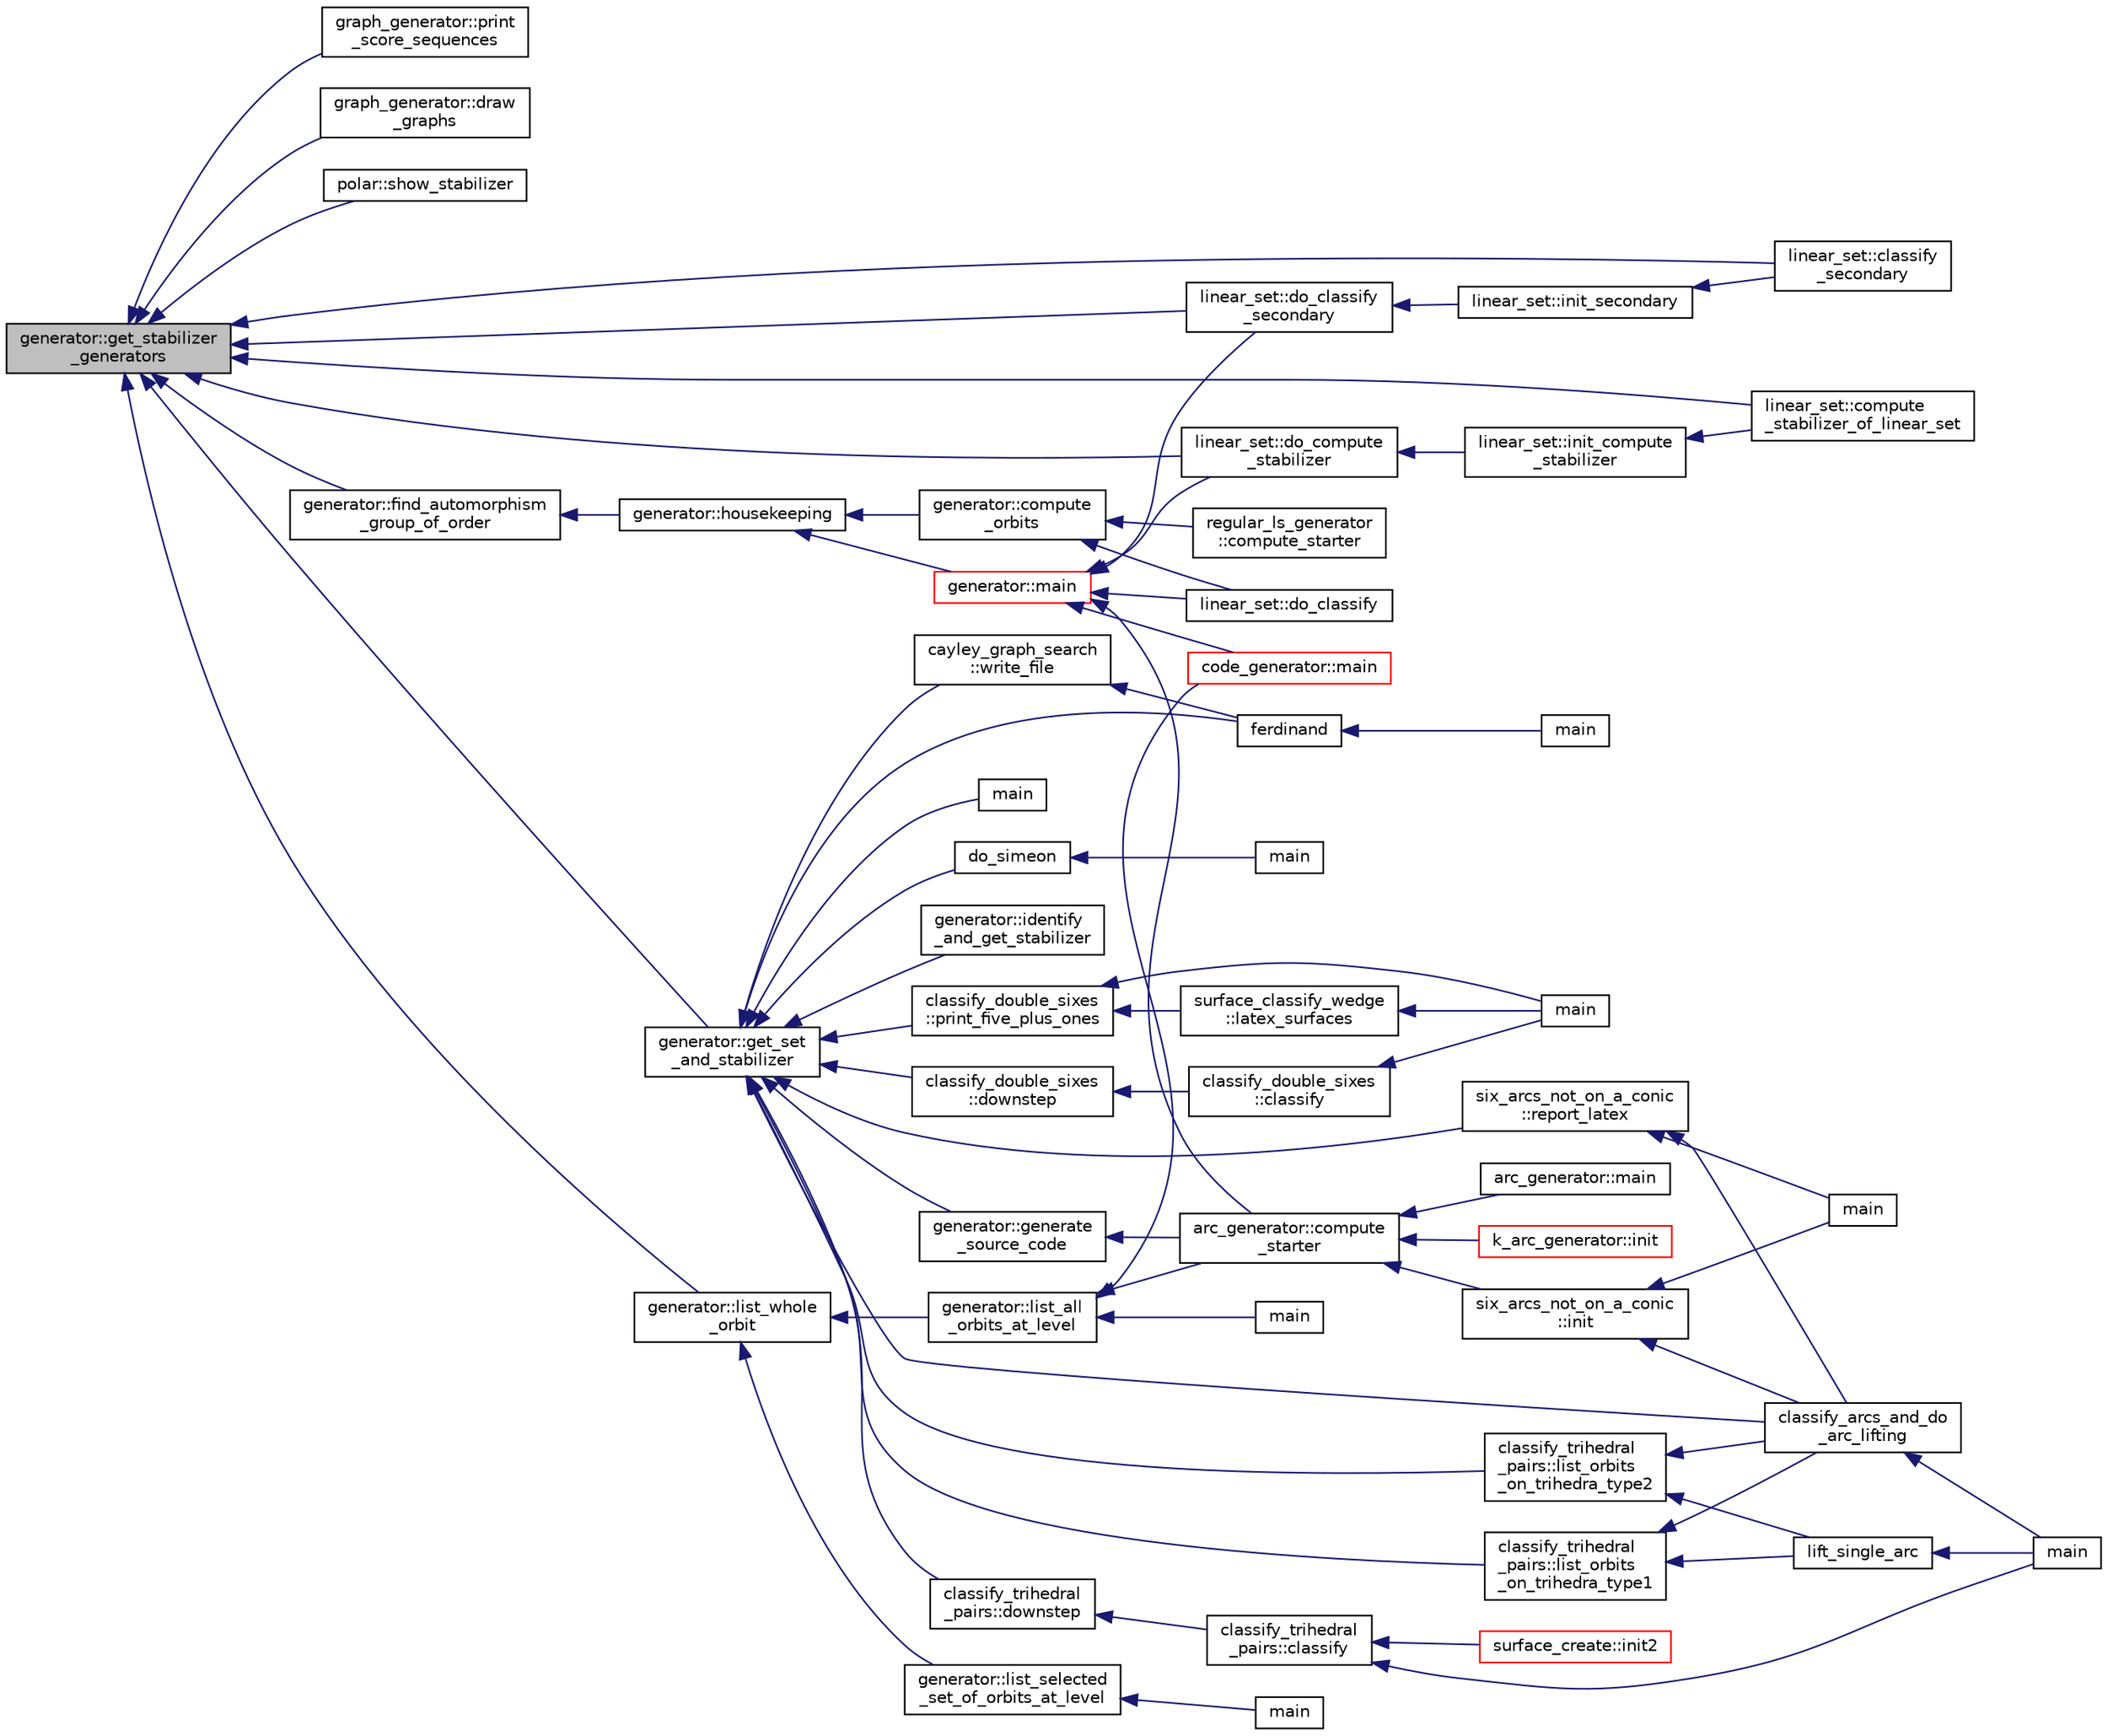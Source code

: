digraph "generator::get_stabilizer_generators"
{
  edge [fontname="Helvetica",fontsize="10",labelfontname="Helvetica",labelfontsize="10"];
  node [fontname="Helvetica",fontsize="10",shape=record];
  rankdir="LR";
  Node9073 [label="generator::get_stabilizer\l_generators",height=0.2,width=0.4,color="black", fillcolor="grey75", style="filled", fontcolor="black"];
  Node9073 -> Node9074 [dir="back",color="midnightblue",fontsize="10",style="solid",fontname="Helvetica"];
  Node9074 [label="graph_generator::print\l_score_sequences",height=0.2,width=0.4,color="black", fillcolor="white", style="filled",URL="$d9/d91/classgraph__generator.html#a3df96d225c443e2ec66f38c039400203"];
  Node9073 -> Node9075 [dir="back",color="midnightblue",fontsize="10",style="solid",fontname="Helvetica"];
  Node9075 [label="graph_generator::draw\l_graphs",height=0.2,width=0.4,color="black", fillcolor="white", style="filled",URL="$d9/d91/classgraph__generator.html#aa07ad014571c0dbd09b93ccb99eb648e"];
  Node9073 -> Node9076 [dir="back",color="midnightblue",fontsize="10",style="solid",fontname="Helvetica"];
  Node9076 [label="polar::show_stabilizer",height=0.2,width=0.4,color="black", fillcolor="white", style="filled",URL="$da/d1c/classpolar.html#a24c5eb95c94171766c5fdc098db90581"];
  Node9073 -> Node9077 [dir="back",color="midnightblue",fontsize="10",style="solid",fontname="Helvetica"];
  Node9077 [label="linear_set::classify\l_secondary",height=0.2,width=0.4,color="black", fillcolor="white", style="filled",URL="$dd/d86/classlinear__set.html#a5d7659de855e20e2fa8e41e7aedcb1fc"];
  Node9073 -> Node9078 [dir="back",color="midnightblue",fontsize="10",style="solid",fontname="Helvetica"];
  Node9078 [label="linear_set::do_classify\l_secondary",height=0.2,width=0.4,color="black", fillcolor="white", style="filled",URL="$dd/d86/classlinear__set.html#a47eb7f9995f3343abd3bdfbf9a9a9162"];
  Node9078 -> Node9079 [dir="back",color="midnightblue",fontsize="10",style="solid",fontname="Helvetica"];
  Node9079 [label="linear_set::init_secondary",height=0.2,width=0.4,color="black", fillcolor="white", style="filled",URL="$dd/d86/classlinear__set.html#a7bf8cd7805559b5762921687a7c1ed97"];
  Node9079 -> Node9077 [dir="back",color="midnightblue",fontsize="10",style="solid",fontname="Helvetica"];
  Node9073 -> Node9080 [dir="back",color="midnightblue",fontsize="10",style="solid",fontname="Helvetica"];
  Node9080 [label="linear_set::compute\l_stabilizer_of_linear_set",height=0.2,width=0.4,color="black", fillcolor="white", style="filled",URL="$dd/d86/classlinear__set.html#a098a133edfbaae0fd347a69c50bdbee2"];
  Node9073 -> Node9081 [dir="back",color="midnightblue",fontsize="10",style="solid",fontname="Helvetica"];
  Node9081 [label="linear_set::do_compute\l_stabilizer",height=0.2,width=0.4,color="black", fillcolor="white", style="filled",URL="$dd/d86/classlinear__set.html#ae8f58ded28fb5370f4459cca42b7463b"];
  Node9081 -> Node9082 [dir="back",color="midnightblue",fontsize="10",style="solid",fontname="Helvetica"];
  Node9082 [label="linear_set::init_compute\l_stabilizer",height=0.2,width=0.4,color="black", fillcolor="white", style="filled",URL="$dd/d86/classlinear__set.html#a0cc3eaec1896fdc977b62e94623b055b"];
  Node9082 -> Node9080 [dir="back",color="midnightblue",fontsize="10",style="solid",fontname="Helvetica"];
  Node9073 -> Node9083 [dir="back",color="midnightblue",fontsize="10",style="solid",fontname="Helvetica"];
  Node9083 [label="generator::get_set\l_and_stabilizer",height=0.2,width=0.4,color="black", fillcolor="white", style="filled",URL="$d7/d73/classgenerator.html#a23116270f27facfd48e4190a84e0ef20"];
  Node9083 -> Node9084 [dir="back",color="midnightblue",fontsize="10",style="solid",fontname="Helvetica"];
  Node9084 [label="ferdinand",height=0.2,width=0.4,color="black", fillcolor="white", style="filled",URL="$da/df3/ferdinand_8_c.html#a322b57727d23cf5a0932f11c30ea18d9"];
  Node9084 -> Node9085 [dir="back",color="midnightblue",fontsize="10",style="solid",fontname="Helvetica"];
  Node9085 [label="main",height=0.2,width=0.4,color="black", fillcolor="white", style="filled",URL="$da/df3/ferdinand_8_c.html#a3c04138a5bfe5d72780bb7e82a18e627"];
  Node9083 -> Node9086 [dir="back",color="midnightblue",fontsize="10",style="solid",fontname="Helvetica"];
  Node9086 [label="cayley_graph_search\l::write_file",height=0.2,width=0.4,color="black", fillcolor="white", style="filled",URL="$de/dae/classcayley__graph__search.html#a428879782c317f9a4f9524ea5d16072b"];
  Node9086 -> Node9084 [dir="back",color="midnightblue",fontsize="10",style="solid",fontname="Helvetica"];
  Node9083 -> Node9087 [dir="back",color="midnightblue",fontsize="10",style="solid",fontname="Helvetica"];
  Node9087 [label="main",height=0.2,width=0.4,color="black", fillcolor="white", style="filled",URL="$d9/d5f/example__fano__plane_8_c.html#ae66f6b31b5ad750f1fe042a706a4e3d4"];
  Node9083 -> Node9088 [dir="back",color="midnightblue",fontsize="10",style="solid",fontname="Helvetica"];
  Node9088 [label="do_simeon",height=0.2,width=0.4,color="black", fillcolor="white", style="filled",URL="$d5/d13/simeon_8_c.html#a36cf3f9cb484fa44da7a7dfcbe9385d0"];
  Node9088 -> Node9089 [dir="back",color="midnightblue",fontsize="10",style="solid",fontname="Helvetica"];
  Node9089 [label="main",height=0.2,width=0.4,color="black", fillcolor="white", style="filled",URL="$d5/d13/simeon_8_c.html#ae66f6b31b5ad750f1fe042a706a4e3d4"];
  Node9083 -> Node9090 [dir="back",color="midnightblue",fontsize="10",style="solid",fontname="Helvetica"];
  Node9090 [label="classify_arcs_and_do\l_arc_lifting",height=0.2,width=0.4,color="black", fillcolor="white", style="filled",URL="$d6/dc3/arc__lifting__main_8_c.html#afdd7be16f16b8c71e9a72fe5f6a0b59c"];
  Node9090 -> Node9091 [dir="back",color="midnightblue",fontsize="10",style="solid",fontname="Helvetica"];
  Node9091 [label="main",height=0.2,width=0.4,color="black", fillcolor="white", style="filled",URL="$d6/dc3/arc__lifting__main_8_c.html#a217dbf8b442f20279ea00b898af96f52"];
  Node9083 -> Node9092 [dir="back",color="midnightblue",fontsize="10",style="solid",fontname="Helvetica"];
  Node9092 [label="generator::generate\l_source_code",height=0.2,width=0.4,color="black", fillcolor="white", style="filled",URL="$d7/d73/classgenerator.html#a927aa5ef3dbe7bfc7f3415bf005620ed"];
  Node9092 -> Node9093 [dir="back",color="midnightblue",fontsize="10",style="solid",fontname="Helvetica"];
  Node9093 [label="arc_generator::compute\l_starter",height=0.2,width=0.4,color="black", fillcolor="white", style="filled",URL="$d4/d21/classarc__generator.html#aad1dcec3a1c302e743d574bd1ac857d9"];
  Node9093 -> Node9094 [dir="back",color="midnightblue",fontsize="10",style="solid",fontname="Helvetica"];
  Node9094 [label="arc_generator::main",height=0.2,width=0.4,color="black", fillcolor="white", style="filled",URL="$d4/d21/classarc__generator.html#ad80140b51b165dad1fe6ab232be7829a"];
  Node9093 -> Node9095 [dir="back",color="midnightblue",fontsize="10",style="solid",fontname="Helvetica"];
  Node9095 [label="k_arc_generator::init",height=0.2,width=0.4,color="red", fillcolor="white", style="filled",URL="$d6/dd8/classk__arc__generator.html#a6036d9f52ede9f8ca681505626b5361d"];
  Node9093 -> Node9097 [dir="back",color="midnightblue",fontsize="10",style="solid",fontname="Helvetica"];
  Node9097 [label="six_arcs_not_on_a_conic\l::init",height=0.2,width=0.4,color="black", fillcolor="white", style="filled",URL="$d8/de6/classsix__arcs__not__on__a__conic.html#a7a4d5cf8a098488729934cfa8a70944a"];
  Node9097 -> Node9090 [dir="back",color="midnightblue",fontsize="10",style="solid",fontname="Helvetica"];
  Node9097 -> Node9098 [dir="back",color="midnightblue",fontsize="10",style="solid",fontname="Helvetica"];
  Node9098 [label="main",height=0.2,width=0.4,color="black", fillcolor="white", style="filled",URL="$d2/dfa/create__surface__main_8_c.html#a217dbf8b442f20279ea00b898af96f52"];
  Node9083 -> Node9099 [dir="back",color="midnightblue",fontsize="10",style="solid",fontname="Helvetica"];
  Node9099 [label="generator::identify\l_and_get_stabilizer",height=0.2,width=0.4,color="black", fillcolor="white", style="filled",URL="$d7/d73/classgenerator.html#a7869a4ccc807a96d18fa5d535e74cf1e"];
  Node9083 -> Node9100 [dir="back",color="midnightblue",fontsize="10",style="solid",fontname="Helvetica"];
  Node9100 [label="classify_double_sixes\l::downstep",height=0.2,width=0.4,color="black", fillcolor="white", style="filled",URL="$dd/d23/classclassify__double__sixes.html#aed4b1460612fe2fd5b4e4611e83b2806"];
  Node9100 -> Node9101 [dir="back",color="midnightblue",fontsize="10",style="solid",fontname="Helvetica"];
  Node9101 [label="classify_double_sixes\l::classify",height=0.2,width=0.4,color="black", fillcolor="white", style="filled",URL="$dd/d23/classclassify__double__sixes.html#aa22b7c156d68376a603743c8b43a58ef"];
  Node9101 -> Node9102 [dir="back",color="midnightblue",fontsize="10",style="solid",fontname="Helvetica"];
  Node9102 [label="main",height=0.2,width=0.4,color="black", fillcolor="white", style="filled",URL="$df/df8/surface__classify_8_c.html#a217dbf8b442f20279ea00b898af96f52"];
  Node9083 -> Node9103 [dir="back",color="midnightblue",fontsize="10",style="solid",fontname="Helvetica"];
  Node9103 [label="classify_double_sixes\l::print_five_plus_ones",height=0.2,width=0.4,color="black", fillcolor="white", style="filled",URL="$dd/d23/classclassify__double__sixes.html#a4211b29d5115343c52fef8a64d46a7c7"];
  Node9103 -> Node9102 [dir="back",color="midnightblue",fontsize="10",style="solid",fontname="Helvetica"];
  Node9103 -> Node9104 [dir="back",color="midnightblue",fontsize="10",style="solid",fontname="Helvetica"];
  Node9104 [label="surface_classify_wedge\l::latex_surfaces",height=0.2,width=0.4,color="black", fillcolor="white", style="filled",URL="$d7/d5c/classsurface__classify__wedge.html#a5698763ece48d6f0a605527ca62429c5"];
  Node9104 -> Node9102 [dir="back",color="midnightblue",fontsize="10",style="solid",fontname="Helvetica"];
  Node9083 -> Node9105 [dir="back",color="midnightblue",fontsize="10",style="solid",fontname="Helvetica"];
  Node9105 [label="classify_trihedral\l_pairs::list_orbits\l_on_trihedra_type1",height=0.2,width=0.4,color="black", fillcolor="white", style="filled",URL="$d1/d21/classclassify__trihedral__pairs.html#a5289f00a07639129c5264ba88508ca13"];
  Node9105 -> Node9106 [dir="back",color="midnightblue",fontsize="10",style="solid",fontname="Helvetica"];
  Node9106 [label="lift_single_arc",height=0.2,width=0.4,color="black", fillcolor="white", style="filled",URL="$d6/dc3/arc__lifting__main_8_c.html#a0bdc148f70112959722a40cf9758d54b"];
  Node9106 -> Node9091 [dir="back",color="midnightblue",fontsize="10",style="solid",fontname="Helvetica"];
  Node9105 -> Node9090 [dir="back",color="midnightblue",fontsize="10",style="solid",fontname="Helvetica"];
  Node9083 -> Node9107 [dir="back",color="midnightblue",fontsize="10",style="solid",fontname="Helvetica"];
  Node9107 [label="classify_trihedral\l_pairs::list_orbits\l_on_trihedra_type2",height=0.2,width=0.4,color="black", fillcolor="white", style="filled",URL="$d1/d21/classclassify__trihedral__pairs.html#a98826e788eb4eedfc615144211032633"];
  Node9107 -> Node9106 [dir="back",color="midnightblue",fontsize="10",style="solid",fontname="Helvetica"];
  Node9107 -> Node9090 [dir="back",color="midnightblue",fontsize="10",style="solid",fontname="Helvetica"];
  Node9083 -> Node9108 [dir="back",color="midnightblue",fontsize="10",style="solid",fontname="Helvetica"];
  Node9108 [label="classify_trihedral\l_pairs::downstep",height=0.2,width=0.4,color="black", fillcolor="white", style="filled",URL="$d1/d21/classclassify__trihedral__pairs.html#a3fe3880b4f1451c976300cba97be0bbf"];
  Node9108 -> Node9109 [dir="back",color="midnightblue",fontsize="10",style="solid",fontname="Helvetica"];
  Node9109 [label="classify_trihedral\l_pairs::classify",height=0.2,width=0.4,color="black", fillcolor="white", style="filled",URL="$d1/d21/classclassify__trihedral__pairs.html#a134e4c3042163c24bf57050f26e364e1"];
  Node9109 -> Node9091 [dir="back",color="midnightblue",fontsize="10",style="solid",fontname="Helvetica"];
  Node9109 -> Node9110 [dir="back",color="midnightblue",fontsize="10",style="solid",fontname="Helvetica"];
  Node9110 [label="surface_create::init2",height=0.2,width=0.4,color="red", fillcolor="white", style="filled",URL="$de/da4/classsurface__create.html#a0d600640f7dd62d5a6c36443effdab59"];
  Node9083 -> Node9113 [dir="back",color="midnightblue",fontsize="10",style="solid",fontname="Helvetica"];
  Node9113 [label="six_arcs_not_on_a_conic\l::report_latex",height=0.2,width=0.4,color="black", fillcolor="white", style="filled",URL="$d8/de6/classsix__arcs__not__on__a__conic.html#a7382d61449608121f5ef1d4d1c69756c"];
  Node9113 -> Node9090 [dir="back",color="midnightblue",fontsize="10",style="solid",fontname="Helvetica"];
  Node9113 -> Node9098 [dir="back",color="midnightblue",fontsize="10",style="solid",fontname="Helvetica"];
  Node9073 -> Node9114 [dir="back",color="midnightblue",fontsize="10",style="solid",fontname="Helvetica"];
  Node9114 [label="generator::find_automorphism\l_group_of_order",height=0.2,width=0.4,color="black", fillcolor="white", style="filled",URL="$d7/d73/classgenerator.html#a0e1112dc17485a838afe04b4d011a0df"];
  Node9114 -> Node9115 [dir="back",color="midnightblue",fontsize="10",style="solid",fontname="Helvetica"];
  Node9115 [label="generator::housekeeping",height=0.2,width=0.4,color="black", fillcolor="white", style="filled",URL="$d7/d73/classgenerator.html#aaf2bd92e8f74eb9fbc3244a6dde6f78c"];
  Node9115 -> Node9116 [dir="back",color="midnightblue",fontsize="10",style="solid",fontname="Helvetica"];
  Node9116 [label="generator::compute\l_orbits",height=0.2,width=0.4,color="black", fillcolor="white", style="filled",URL="$d7/d73/classgenerator.html#a23989bc20ecaaed39c4119c758367f40"];
  Node9116 -> Node9117 [dir="back",color="midnightblue",fontsize="10",style="solid",fontname="Helvetica"];
  Node9117 [label="regular_ls_generator\l::compute_starter",height=0.2,width=0.4,color="black", fillcolor="white", style="filled",URL="$d2/dd8/classregular__ls__generator.html#aa38907741058694a73194b02ceb4a53d"];
  Node9116 -> Node9118 [dir="back",color="midnightblue",fontsize="10",style="solid",fontname="Helvetica"];
  Node9118 [label="linear_set::do_classify",height=0.2,width=0.4,color="black", fillcolor="white", style="filled",URL="$dd/d86/classlinear__set.html#a3eb2dbce7fa8b71901dfc12f288ddd0c"];
  Node9115 -> Node9119 [dir="back",color="midnightblue",fontsize="10",style="solid",fontname="Helvetica"];
  Node9119 [label="generator::main",height=0.2,width=0.4,color="red", fillcolor="white", style="filled",URL="$d7/d73/classgenerator.html#a01abff8e9f231bf0d82e2e8e0061f242"];
  Node9119 -> Node9121 [dir="back",color="midnightblue",fontsize="10",style="solid",fontname="Helvetica"];
  Node9121 [label="code_generator::main",height=0.2,width=0.4,color="red", fillcolor="white", style="filled",URL="$db/d37/classcode__generator.html#ab3cf3a306e4032c2b471ac95321c599f"];
  Node9119 -> Node9118 [dir="back",color="midnightblue",fontsize="10",style="solid",fontname="Helvetica"];
  Node9119 -> Node9078 [dir="back",color="midnightblue",fontsize="10",style="solid",fontname="Helvetica"];
  Node9119 -> Node9081 [dir="back",color="midnightblue",fontsize="10",style="solid",fontname="Helvetica"];
  Node9119 -> Node9093 [dir="back",color="midnightblue",fontsize="10",style="solid",fontname="Helvetica"];
  Node9073 -> Node9154 [dir="back",color="midnightblue",fontsize="10",style="solid",fontname="Helvetica"];
  Node9154 [label="generator::list_whole\l_orbit",height=0.2,width=0.4,color="black", fillcolor="white", style="filled",URL="$d7/d73/classgenerator.html#aa102d1c1e32f0cd1dafeab1e0d1c18c1"];
  Node9154 -> Node9155 [dir="back",color="midnightblue",fontsize="10",style="solid",fontname="Helvetica"];
  Node9155 [label="generator::list_all\l_orbits_at_level",height=0.2,width=0.4,color="black", fillcolor="white", style="filled",URL="$d7/d73/classgenerator.html#a650880bf92f9f2bf124d4ead2cc01f70"];
  Node9155 -> Node9121 [dir="back",color="midnightblue",fontsize="10",style="solid",fontname="Helvetica"];
  Node9155 -> Node9156 [dir="back",color="midnightblue",fontsize="10",style="solid",fontname="Helvetica"];
  Node9156 [label="main",height=0.2,width=0.4,color="black", fillcolor="white", style="filled",URL="$de/d2d/graph_2graph_8_c.html#a217dbf8b442f20279ea00b898af96f52"];
  Node9155 -> Node9093 [dir="back",color="midnightblue",fontsize="10",style="solid",fontname="Helvetica"];
  Node9154 -> Node9157 [dir="back",color="midnightblue",fontsize="10",style="solid",fontname="Helvetica"];
  Node9157 [label="generator::list_selected\l_set_of_orbits_at_level",height=0.2,width=0.4,color="black", fillcolor="white", style="filled",URL="$d7/d73/classgenerator.html#a391f8ad3ba736baedd3dd2b7e31a0a62"];
  Node9157 -> Node9153 [dir="back",color="midnightblue",fontsize="10",style="solid",fontname="Helvetica"];
  Node9153 [label="main",height=0.2,width=0.4,color="black", fillcolor="white", style="filled",URL="$da/dd5/subspace__orbits__main_8_c.html#a217dbf8b442f20279ea00b898af96f52"];
}
